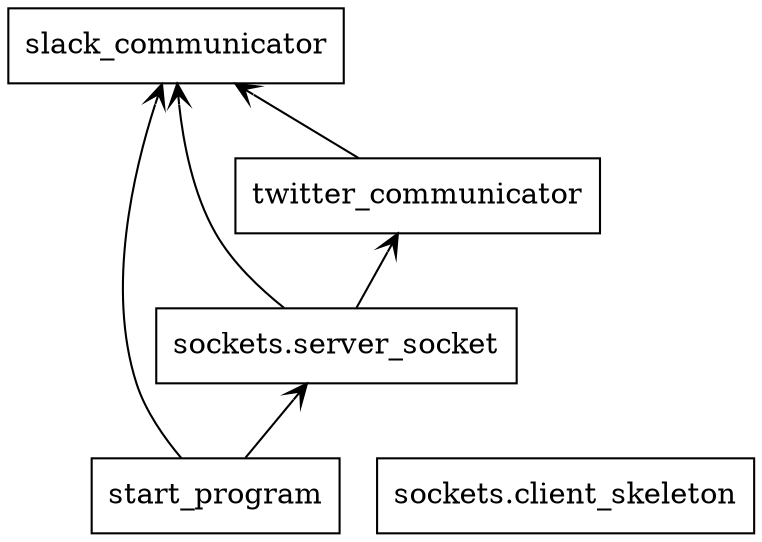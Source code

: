 digraph "packages" {
charset="utf-8"
rankdir=BT
"0" [label="slack_communicator", shape="box"];
"1" [label="sockets.client_skeleton", shape="box"];
"2" [label="sockets.server_socket", shape="box"];
"3" [label="start_program", shape="box"];
"4" [label="twitter_communicator", shape="box"];
"2" -> "0" [arrowhead="open", arrowtail="none"];
"2" -> "4" [arrowhead="open", arrowtail="none"];
"3" -> "0" [arrowhead="open", arrowtail="none"];
"3" -> "2" [arrowhead="open", arrowtail="none"];
"4" -> "0" [arrowhead="open", arrowtail="none"];
}
